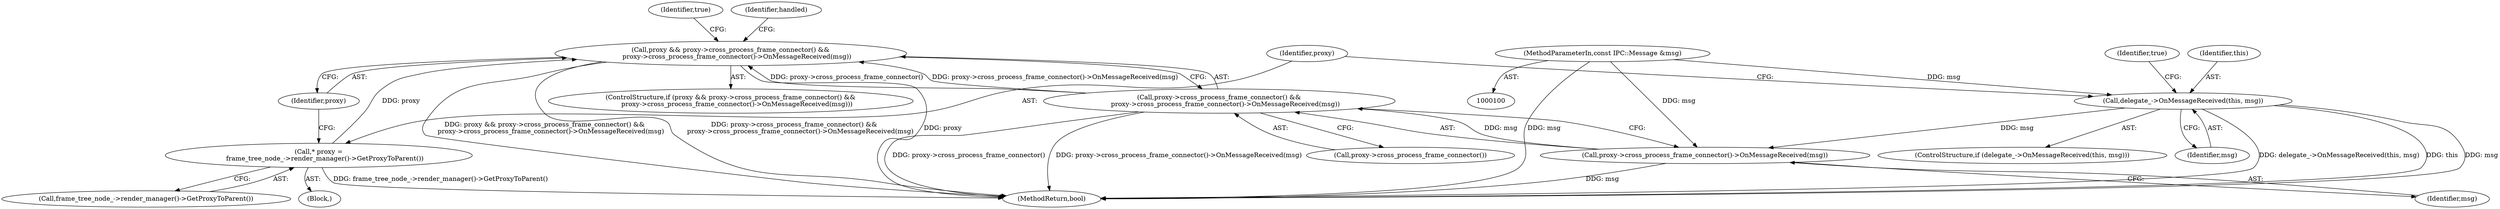 digraph "0_Chrome_f03ea5a5c2ff26e239dfd23e263b15da2d9cee93_0@API" {
"1000128" [label="(Call,proxy && proxy->cross_process_frame_connector() &&\n      proxy->cross_process_frame_connector()->OnMessageReceived(msg))"];
"1000124" [label="(Call,* proxy =\n      frame_tree_node_->render_manager()->GetProxyToParent())"];
"1000130" [label="(Call,proxy->cross_process_frame_connector() &&\n      proxy->cross_process_frame_connector()->OnMessageReceived(msg))"];
"1000132" [label="(Call,proxy->cross_process_frame_connector()->OnMessageReceived(msg))"];
"1000118" [label="(Call,delegate_->OnMessageReceived(this, msg))"];
"1000101" [label="(MethodParameterIn,const IPC::Message &msg)"];
"1000101" [label="(MethodParameterIn,const IPC::Message &msg)"];
"1000117" [label="(ControlStructure,if (delegate_->OnMessageReceived(this, msg)))"];
"1000119" [label="(Identifier,this)"];
"1000118" [label="(Call,delegate_->OnMessageReceived(this, msg))"];
"1000135" [label="(Identifier,true)"];
"1000129" [label="(Identifier,proxy)"];
"1000131" [label="(Call,proxy->cross_process_frame_connector())"];
"1000133" [label="(Identifier,msg)"];
"1000122" [label="(Identifier,true)"];
"1000128" [label="(Call,proxy && proxy->cross_process_frame_connector() &&\n      proxy->cross_process_frame_connector()->OnMessageReceived(msg))"];
"1000126" [label="(Call,frame_tree_node_->render_manager()->GetProxyToParent())"];
"1000102" [label="(Block,)"];
"1000132" [label="(Call,proxy->cross_process_frame_connector()->OnMessageReceived(msg))"];
"1000125" [label="(Identifier,proxy)"];
"1000120" [label="(Identifier,msg)"];
"1000137" [label="(Identifier,handled)"];
"1000127" [label="(ControlStructure,if (proxy && proxy->cross_process_frame_connector() &&\n      proxy->cross_process_frame_connector()->OnMessageReceived(msg)))"];
"1000130" [label="(Call,proxy->cross_process_frame_connector() &&\n      proxy->cross_process_frame_connector()->OnMessageReceived(msg))"];
"1000124" [label="(Call,* proxy =\n      frame_tree_node_->render_manager()->GetProxyToParent())"];
"1000144" [label="(MethodReturn,bool)"];
"1000128" -> "1000127"  [label="AST: "];
"1000128" -> "1000129"  [label="CFG: "];
"1000128" -> "1000130"  [label="CFG: "];
"1000129" -> "1000128"  [label="AST: "];
"1000130" -> "1000128"  [label="AST: "];
"1000135" -> "1000128"  [label="CFG: "];
"1000137" -> "1000128"  [label="CFG: "];
"1000128" -> "1000144"  [label="DDG: proxy"];
"1000128" -> "1000144"  [label="DDG: proxy->cross_process_frame_connector() &&\n      proxy->cross_process_frame_connector()->OnMessageReceived(msg)"];
"1000128" -> "1000144"  [label="DDG: proxy && proxy->cross_process_frame_connector() &&\n      proxy->cross_process_frame_connector()->OnMessageReceived(msg)"];
"1000124" -> "1000128"  [label="DDG: proxy"];
"1000130" -> "1000128"  [label="DDG: proxy->cross_process_frame_connector()"];
"1000130" -> "1000128"  [label="DDG: proxy->cross_process_frame_connector()->OnMessageReceived(msg)"];
"1000124" -> "1000102"  [label="AST: "];
"1000124" -> "1000126"  [label="CFG: "];
"1000125" -> "1000124"  [label="AST: "];
"1000126" -> "1000124"  [label="AST: "];
"1000129" -> "1000124"  [label="CFG: "];
"1000124" -> "1000144"  [label="DDG: frame_tree_node_->render_manager()->GetProxyToParent()"];
"1000130" -> "1000131"  [label="CFG: "];
"1000130" -> "1000132"  [label="CFG: "];
"1000131" -> "1000130"  [label="AST: "];
"1000132" -> "1000130"  [label="AST: "];
"1000130" -> "1000144"  [label="DDG: proxy->cross_process_frame_connector()->OnMessageReceived(msg)"];
"1000130" -> "1000144"  [label="DDG: proxy->cross_process_frame_connector()"];
"1000132" -> "1000130"  [label="DDG: msg"];
"1000132" -> "1000133"  [label="CFG: "];
"1000133" -> "1000132"  [label="AST: "];
"1000132" -> "1000144"  [label="DDG: msg"];
"1000118" -> "1000132"  [label="DDG: msg"];
"1000101" -> "1000132"  [label="DDG: msg"];
"1000118" -> "1000117"  [label="AST: "];
"1000118" -> "1000120"  [label="CFG: "];
"1000119" -> "1000118"  [label="AST: "];
"1000120" -> "1000118"  [label="AST: "];
"1000122" -> "1000118"  [label="CFG: "];
"1000125" -> "1000118"  [label="CFG: "];
"1000118" -> "1000144"  [label="DDG: delegate_->OnMessageReceived(this, msg)"];
"1000118" -> "1000144"  [label="DDG: this"];
"1000118" -> "1000144"  [label="DDG: msg"];
"1000101" -> "1000118"  [label="DDG: msg"];
"1000101" -> "1000100"  [label="AST: "];
"1000101" -> "1000144"  [label="DDG: msg"];
}
